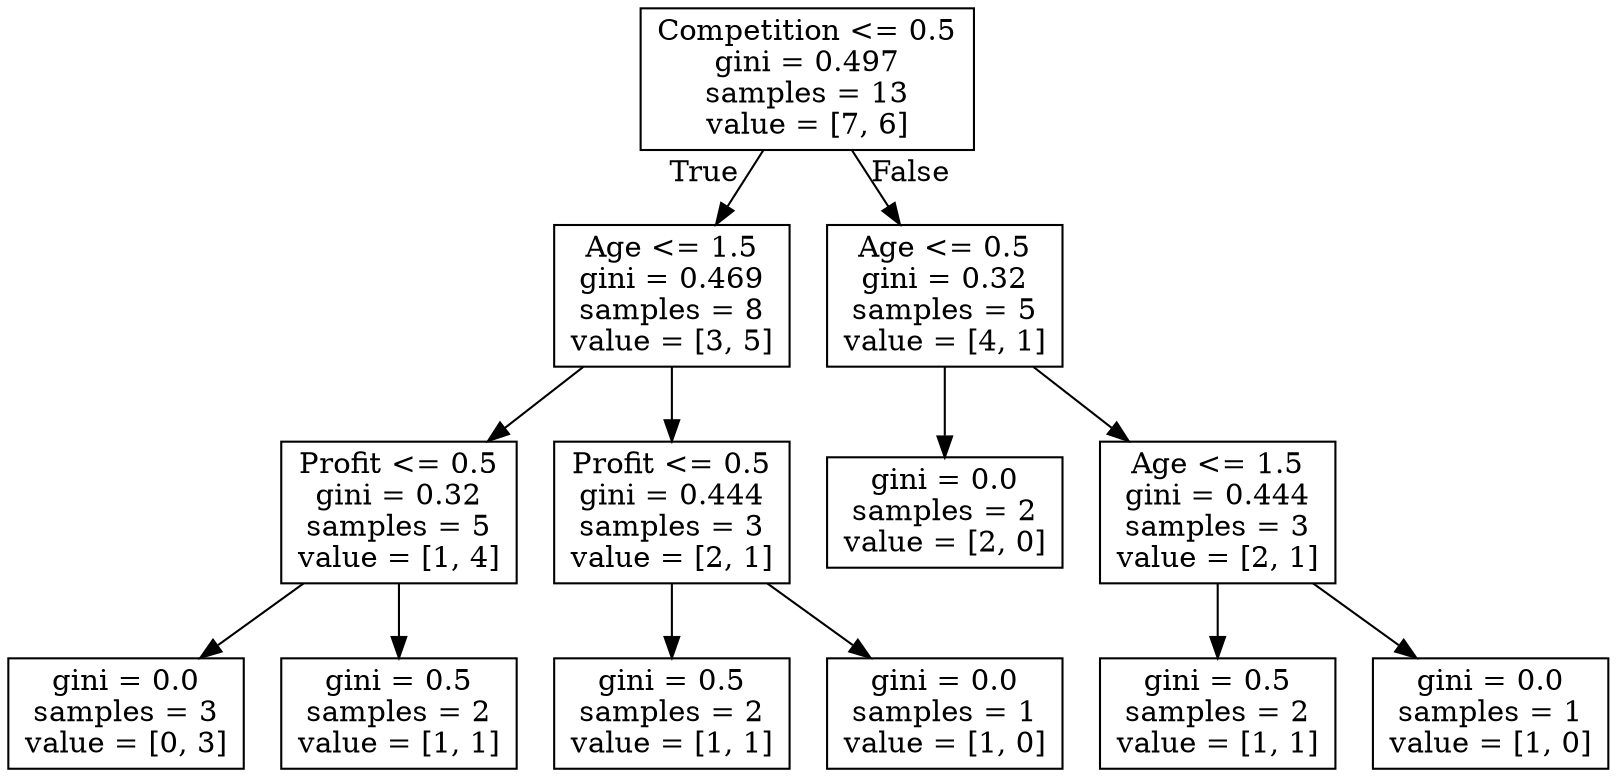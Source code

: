 digraph Tree {
node [shape=box] ;
0 [label="Competition <= 0.5\ngini = 0.497\nsamples = 13\nvalue = [7, 6]"] ;
1 [label="Age <= 1.5\ngini = 0.469\nsamples = 8\nvalue = [3, 5]"] ;
0 -> 1 [labeldistance=2.5, labelangle=45, headlabel="True"] ;
2 [label="Profit <= 0.5\ngini = 0.32\nsamples = 5\nvalue = [1, 4]"] ;
1 -> 2 ;
3 [label="gini = 0.0\nsamples = 3\nvalue = [0, 3]"] ;
2 -> 3 ;
4 [label="gini = 0.5\nsamples = 2\nvalue = [1, 1]"] ;
2 -> 4 ;
5 [label="Profit <= 0.5\ngini = 0.444\nsamples = 3\nvalue = [2, 1]"] ;
1 -> 5 ;
6 [label="gini = 0.5\nsamples = 2\nvalue = [1, 1]"] ;
5 -> 6 ;
7 [label="gini = 0.0\nsamples = 1\nvalue = [1, 0]"] ;
5 -> 7 ;
8 [label="Age <= 0.5\ngini = 0.32\nsamples = 5\nvalue = [4, 1]"] ;
0 -> 8 [labeldistance=2.5, labelangle=-45, headlabel="False"] ;
9 [label="gini = 0.0\nsamples = 2\nvalue = [2, 0]"] ;
8 -> 9 ;
10 [label="Age <= 1.5\ngini = 0.444\nsamples = 3\nvalue = [2, 1]"] ;
8 -> 10 ;
11 [label="gini = 0.5\nsamples = 2\nvalue = [1, 1]"] ;
10 -> 11 ;
12 [label="gini = 0.0\nsamples = 1\nvalue = [1, 0]"] ;
10 -> 12 ;
}